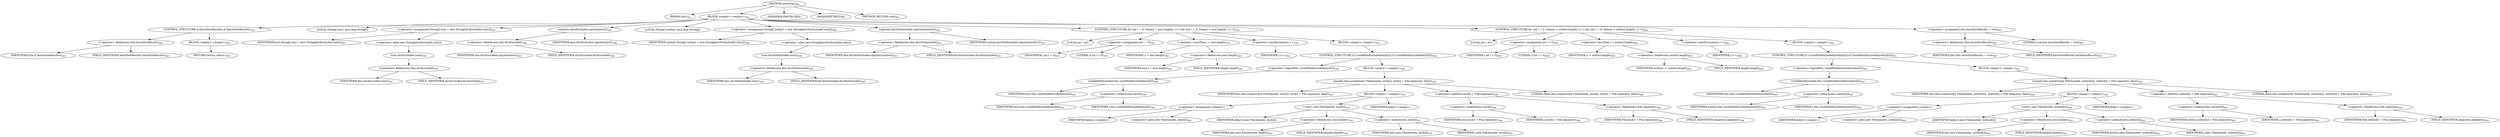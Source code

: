 digraph "slowScan" {  
"716" [label = <(METHOD,slowScan)<SUB>582</SUB>> ]
"27" [label = <(PARAM,this)<SUB>582</SUB>> ]
"717" [label = <(BLOCK,&lt;empty&gt;,&lt;empty&gt;)<SUB>582</SUB>> ]
"718" [label = <(CONTROL_STRUCTURE,if (haveSlowResults),if (haveSlowResults))<SUB>583</SUB>> ]
"719" [label = <(&lt;operator&gt;.fieldAccess,this.haveSlowResults)<SUB>583</SUB>> ]
"720" [label = <(IDENTIFIER,this,if (haveSlowResults))<SUB>583</SUB>> ]
"721" [label = <(FIELD_IDENTIFIER,haveSlowResults,haveSlowResults)<SUB>583</SUB>> ]
"722" [label = <(BLOCK,&lt;empty&gt;,&lt;empty&gt;)<SUB>583</SUB>> ]
"723" [label = <(RETURN,return;,return;)<SUB>584</SUB>> ]
"724" [label = <(LOCAL,String[] excl: java.lang.String[])> ]
"725" [label = <(&lt;operator&gt;.assignment,String[] excl = new String[dirsExcluded.size()])<SUB>587</SUB>> ]
"726" [label = <(IDENTIFIER,excl,String[] excl = new String[dirsExcluded.size()])<SUB>587</SUB>> ]
"727" [label = <(&lt;operator&gt;.alloc,new String[dirsExcluded.size()])> ]
"728" [label = <(size,dirsExcluded.size())<SUB>587</SUB>> ]
"729" [label = <(&lt;operator&gt;.fieldAccess,this.dirsExcluded)<SUB>587</SUB>> ]
"730" [label = <(IDENTIFIER,this,dirsExcluded.size())<SUB>587</SUB>> ]
"731" [label = <(FIELD_IDENTIFIER,dirsExcluded,dirsExcluded)<SUB>587</SUB>> ]
"732" [label = <(copyInto,dirsExcluded.copyInto(excl))<SUB>588</SUB>> ]
"733" [label = <(&lt;operator&gt;.fieldAccess,this.dirsExcluded)<SUB>588</SUB>> ]
"734" [label = <(IDENTIFIER,this,dirsExcluded.copyInto(excl))<SUB>588</SUB>> ]
"735" [label = <(FIELD_IDENTIFIER,dirsExcluded,dirsExcluded)<SUB>588</SUB>> ]
"736" [label = <(IDENTIFIER,excl,dirsExcluded.copyInto(excl))<SUB>588</SUB>> ]
"737" [label = <(LOCAL,String[] notIncl: java.lang.String[])> ]
"738" [label = <(&lt;operator&gt;.assignment,String[] notIncl = new String[dirsNotIncluded.size()])<SUB>590</SUB>> ]
"739" [label = <(IDENTIFIER,notIncl,String[] notIncl = new String[dirsNotIncluded.size()])<SUB>590</SUB>> ]
"740" [label = <(&lt;operator&gt;.alloc,new String[dirsNotIncluded.size()])> ]
"741" [label = <(size,dirsNotIncluded.size())<SUB>590</SUB>> ]
"742" [label = <(&lt;operator&gt;.fieldAccess,this.dirsNotIncluded)<SUB>590</SUB>> ]
"743" [label = <(IDENTIFIER,this,dirsNotIncluded.size())<SUB>590</SUB>> ]
"744" [label = <(FIELD_IDENTIFIER,dirsNotIncluded,dirsNotIncluded)<SUB>590</SUB>> ]
"745" [label = <(copyInto,dirsNotIncluded.copyInto(notIncl))<SUB>591</SUB>> ]
"746" [label = <(&lt;operator&gt;.fieldAccess,this.dirsNotIncluded)<SUB>591</SUB>> ]
"747" [label = <(IDENTIFIER,this,dirsNotIncluded.copyInto(notIncl))<SUB>591</SUB>> ]
"748" [label = <(FIELD_IDENTIFIER,dirsNotIncluded,dirsNotIncluded)<SUB>591</SUB>> ]
"749" [label = <(IDENTIFIER,notIncl,dirsNotIncluded.copyInto(notIncl))<SUB>591</SUB>> ]
"750" [label = <(CONTROL_STRUCTURE,for (int i = 0; Some(i &lt; excl.length); i++),for (int i = 0; Some(i &lt; excl.length); i++))<SUB>593</SUB>> ]
"751" [label = <(LOCAL,int i: int)> ]
"752" [label = <(&lt;operator&gt;.assignment,int i = 0)<SUB>593</SUB>> ]
"753" [label = <(IDENTIFIER,i,int i = 0)<SUB>593</SUB>> ]
"754" [label = <(LITERAL,0,int i = 0)<SUB>593</SUB>> ]
"755" [label = <(&lt;operator&gt;.lessThan,i &lt; excl.length)<SUB>593</SUB>> ]
"756" [label = <(IDENTIFIER,i,i &lt; excl.length)<SUB>593</SUB>> ]
"757" [label = <(&lt;operator&gt;.fieldAccess,excl.length)<SUB>593</SUB>> ]
"758" [label = <(IDENTIFIER,excl,i &lt; excl.length)<SUB>593</SUB>> ]
"759" [label = <(FIELD_IDENTIFIER,length,length)<SUB>593</SUB>> ]
"760" [label = <(&lt;operator&gt;.postIncrement,i++)<SUB>593</SUB>> ]
"761" [label = <(IDENTIFIER,i,i++)<SUB>593</SUB>> ]
"762" [label = <(BLOCK,&lt;empty&gt;,&lt;empty&gt;)<SUB>593</SUB>> ]
"763" [label = <(CONTROL_STRUCTURE,if (!couldHoldIncluded(excl[i])),if (!couldHoldIncluded(excl[i])))<SUB>594</SUB>> ]
"764" [label = <(&lt;operator&gt;.logicalNot,!couldHoldIncluded(excl[i]))<SUB>594</SUB>> ]
"765" [label = <(couldHoldIncluded,this.couldHoldIncluded(excl[i]))<SUB>594</SUB>> ]
"26" [label = <(IDENTIFIER,this,this.couldHoldIncluded(excl[i]))<SUB>594</SUB>> ]
"766" [label = <(&lt;operator&gt;.indexAccess,excl[i])<SUB>594</SUB>> ]
"767" [label = <(IDENTIFIER,excl,this.couldHoldIncluded(excl[i]))<SUB>594</SUB>> ]
"768" [label = <(IDENTIFIER,i,this.couldHoldIncluded(excl[i]))<SUB>594</SUB>> ]
"769" [label = <(BLOCK,&lt;empty&gt;,&lt;empty&gt;)<SUB>594</SUB>> ]
"770" [label = <(scandir,this.scandir(new File(basedir, excl[i]), excl[i] + File.separator, false))<SUB>595</SUB>> ]
"28" [label = <(IDENTIFIER,this,this.scandir(new File(basedir, excl[i]), excl[i] + File.separator, false))<SUB>595</SUB>> ]
"771" [label = <(BLOCK,&lt;empty&gt;,&lt;empty&gt;)<SUB>595</SUB>> ]
"772" [label = <(&lt;operator&gt;.assignment,&lt;empty&gt;)> ]
"773" [label = <(IDENTIFIER,$obj12,&lt;empty&gt;)> ]
"774" [label = <(&lt;operator&gt;.alloc,new File(basedir, excl[i]))<SUB>595</SUB>> ]
"775" [label = <(&lt;init&gt;,new File(basedir, excl[i]))<SUB>595</SUB>> ]
"776" [label = <(IDENTIFIER,$obj12,new File(basedir, excl[i]))> ]
"777" [label = <(&lt;operator&gt;.fieldAccess,this.basedir)<SUB>595</SUB>> ]
"778" [label = <(IDENTIFIER,this,new File(basedir, excl[i]))<SUB>595</SUB>> ]
"779" [label = <(FIELD_IDENTIFIER,basedir,basedir)<SUB>595</SUB>> ]
"780" [label = <(&lt;operator&gt;.indexAccess,excl[i])<SUB>595</SUB>> ]
"781" [label = <(IDENTIFIER,excl,new File(basedir, excl[i]))<SUB>595</SUB>> ]
"782" [label = <(IDENTIFIER,i,new File(basedir, excl[i]))<SUB>595</SUB>> ]
"783" [label = <(IDENTIFIER,$obj12,&lt;empty&gt;)> ]
"784" [label = <(&lt;operator&gt;.addition,excl[i] + File.separator)<SUB>596</SUB>> ]
"785" [label = <(&lt;operator&gt;.indexAccess,excl[i])<SUB>596</SUB>> ]
"786" [label = <(IDENTIFIER,excl,excl[i] + File.separator)<SUB>596</SUB>> ]
"787" [label = <(IDENTIFIER,i,excl[i] + File.separator)<SUB>596</SUB>> ]
"788" [label = <(&lt;operator&gt;.fieldAccess,File.separator)<SUB>596</SUB>> ]
"789" [label = <(IDENTIFIER,File,excl[i] + File.separator)<SUB>596</SUB>> ]
"790" [label = <(FIELD_IDENTIFIER,separator,separator)<SUB>596</SUB>> ]
"791" [label = <(LITERAL,false,this.scandir(new File(basedir, excl[i]), excl[i] + File.separator, false))<SUB>596</SUB>> ]
"792" [label = <(CONTROL_STRUCTURE,for (int i = 0; Some(i &lt; notIncl.length); i++),for (int i = 0; Some(i &lt; notIncl.length); i++))<SUB>600</SUB>> ]
"793" [label = <(LOCAL,int i: int)> ]
"794" [label = <(&lt;operator&gt;.assignment,int i = 0)<SUB>600</SUB>> ]
"795" [label = <(IDENTIFIER,i,int i = 0)<SUB>600</SUB>> ]
"796" [label = <(LITERAL,0,int i = 0)<SUB>600</SUB>> ]
"797" [label = <(&lt;operator&gt;.lessThan,i &lt; notIncl.length)<SUB>600</SUB>> ]
"798" [label = <(IDENTIFIER,i,i &lt; notIncl.length)<SUB>600</SUB>> ]
"799" [label = <(&lt;operator&gt;.fieldAccess,notIncl.length)<SUB>600</SUB>> ]
"800" [label = <(IDENTIFIER,notIncl,i &lt; notIncl.length)<SUB>600</SUB>> ]
"801" [label = <(FIELD_IDENTIFIER,length,length)<SUB>600</SUB>> ]
"802" [label = <(&lt;operator&gt;.postIncrement,i++)<SUB>600</SUB>> ]
"803" [label = <(IDENTIFIER,i,i++)<SUB>600</SUB>> ]
"804" [label = <(BLOCK,&lt;empty&gt;,&lt;empty&gt;)<SUB>600</SUB>> ]
"805" [label = <(CONTROL_STRUCTURE,if (!couldHoldIncluded(notIncl[i])),if (!couldHoldIncluded(notIncl[i])))<SUB>601</SUB>> ]
"806" [label = <(&lt;operator&gt;.logicalNot,!couldHoldIncluded(notIncl[i]))<SUB>601</SUB>> ]
"807" [label = <(couldHoldIncluded,this.couldHoldIncluded(notIncl[i]))<SUB>601</SUB>> ]
"29" [label = <(IDENTIFIER,this,this.couldHoldIncluded(notIncl[i]))<SUB>601</SUB>> ]
"808" [label = <(&lt;operator&gt;.indexAccess,notIncl[i])<SUB>601</SUB>> ]
"809" [label = <(IDENTIFIER,notIncl,this.couldHoldIncluded(notIncl[i]))<SUB>601</SUB>> ]
"810" [label = <(IDENTIFIER,i,this.couldHoldIncluded(notIncl[i]))<SUB>601</SUB>> ]
"811" [label = <(BLOCK,&lt;empty&gt;,&lt;empty&gt;)<SUB>601</SUB>> ]
"812" [label = <(scandir,this.scandir(new File(basedir, notIncl[i]), notIncl[i] + File.separator, false))<SUB>602</SUB>> ]
"30" [label = <(IDENTIFIER,this,this.scandir(new File(basedir, notIncl[i]), notIncl[i] + File.separator, false))<SUB>602</SUB>> ]
"813" [label = <(BLOCK,&lt;empty&gt;,&lt;empty&gt;)<SUB>602</SUB>> ]
"814" [label = <(&lt;operator&gt;.assignment,&lt;empty&gt;)> ]
"815" [label = <(IDENTIFIER,$obj13,&lt;empty&gt;)> ]
"816" [label = <(&lt;operator&gt;.alloc,new File(basedir, notIncl[i]))<SUB>602</SUB>> ]
"817" [label = <(&lt;init&gt;,new File(basedir, notIncl[i]))<SUB>602</SUB>> ]
"818" [label = <(IDENTIFIER,$obj13,new File(basedir, notIncl[i]))> ]
"819" [label = <(&lt;operator&gt;.fieldAccess,this.basedir)<SUB>602</SUB>> ]
"820" [label = <(IDENTIFIER,this,new File(basedir, notIncl[i]))<SUB>602</SUB>> ]
"821" [label = <(FIELD_IDENTIFIER,basedir,basedir)<SUB>602</SUB>> ]
"822" [label = <(&lt;operator&gt;.indexAccess,notIncl[i])<SUB>602</SUB>> ]
"823" [label = <(IDENTIFIER,notIncl,new File(basedir, notIncl[i]))<SUB>602</SUB>> ]
"824" [label = <(IDENTIFIER,i,new File(basedir, notIncl[i]))<SUB>602</SUB>> ]
"825" [label = <(IDENTIFIER,$obj13,&lt;empty&gt;)> ]
"826" [label = <(&lt;operator&gt;.addition,notIncl[i] + File.separator)<SUB>603</SUB>> ]
"827" [label = <(&lt;operator&gt;.indexAccess,notIncl[i])<SUB>603</SUB>> ]
"828" [label = <(IDENTIFIER,notIncl,notIncl[i] + File.separator)<SUB>603</SUB>> ]
"829" [label = <(IDENTIFIER,i,notIncl[i] + File.separator)<SUB>603</SUB>> ]
"830" [label = <(&lt;operator&gt;.fieldAccess,File.separator)<SUB>603</SUB>> ]
"831" [label = <(IDENTIFIER,File,notIncl[i] + File.separator)<SUB>603</SUB>> ]
"832" [label = <(FIELD_IDENTIFIER,separator,separator)<SUB>603</SUB>> ]
"833" [label = <(LITERAL,false,this.scandir(new File(basedir, notIncl[i]), notIncl[i] + File.separator, false))<SUB>603</SUB>> ]
"834" [label = <(&lt;operator&gt;.assignment,this.haveSlowResults = true)<SUB>607</SUB>> ]
"835" [label = <(&lt;operator&gt;.fieldAccess,this.haveSlowResults)<SUB>607</SUB>> ]
"836" [label = <(IDENTIFIER,this,this.haveSlowResults = true)<SUB>607</SUB>> ]
"837" [label = <(FIELD_IDENTIFIER,haveSlowResults,haveSlowResults)<SUB>607</SUB>> ]
"838" [label = <(LITERAL,true,this.haveSlowResults = true)<SUB>607</SUB>> ]
"839" [label = <(MODIFIER,PROTECTED)> ]
"840" [label = <(MODIFIER,VIRTUAL)> ]
"841" [label = <(METHOD_RETURN,void)<SUB>582</SUB>> ]
  "716" -> "27" 
  "716" -> "717" 
  "716" -> "839" 
  "716" -> "840" 
  "716" -> "841" 
  "717" -> "718" 
  "717" -> "724" 
  "717" -> "725" 
  "717" -> "732" 
  "717" -> "737" 
  "717" -> "738" 
  "717" -> "745" 
  "717" -> "750" 
  "717" -> "792" 
  "717" -> "834" 
  "718" -> "719" 
  "718" -> "722" 
  "719" -> "720" 
  "719" -> "721" 
  "722" -> "723" 
  "725" -> "726" 
  "725" -> "727" 
  "727" -> "728" 
  "728" -> "729" 
  "729" -> "730" 
  "729" -> "731" 
  "732" -> "733" 
  "732" -> "736" 
  "733" -> "734" 
  "733" -> "735" 
  "738" -> "739" 
  "738" -> "740" 
  "740" -> "741" 
  "741" -> "742" 
  "742" -> "743" 
  "742" -> "744" 
  "745" -> "746" 
  "745" -> "749" 
  "746" -> "747" 
  "746" -> "748" 
  "750" -> "751" 
  "750" -> "752" 
  "750" -> "755" 
  "750" -> "760" 
  "750" -> "762" 
  "752" -> "753" 
  "752" -> "754" 
  "755" -> "756" 
  "755" -> "757" 
  "757" -> "758" 
  "757" -> "759" 
  "760" -> "761" 
  "762" -> "763" 
  "763" -> "764" 
  "763" -> "769" 
  "764" -> "765" 
  "765" -> "26" 
  "765" -> "766" 
  "766" -> "767" 
  "766" -> "768" 
  "769" -> "770" 
  "770" -> "28" 
  "770" -> "771" 
  "770" -> "784" 
  "770" -> "791" 
  "771" -> "772" 
  "771" -> "775" 
  "771" -> "783" 
  "772" -> "773" 
  "772" -> "774" 
  "775" -> "776" 
  "775" -> "777" 
  "775" -> "780" 
  "777" -> "778" 
  "777" -> "779" 
  "780" -> "781" 
  "780" -> "782" 
  "784" -> "785" 
  "784" -> "788" 
  "785" -> "786" 
  "785" -> "787" 
  "788" -> "789" 
  "788" -> "790" 
  "792" -> "793" 
  "792" -> "794" 
  "792" -> "797" 
  "792" -> "802" 
  "792" -> "804" 
  "794" -> "795" 
  "794" -> "796" 
  "797" -> "798" 
  "797" -> "799" 
  "799" -> "800" 
  "799" -> "801" 
  "802" -> "803" 
  "804" -> "805" 
  "805" -> "806" 
  "805" -> "811" 
  "806" -> "807" 
  "807" -> "29" 
  "807" -> "808" 
  "808" -> "809" 
  "808" -> "810" 
  "811" -> "812" 
  "812" -> "30" 
  "812" -> "813" 
  "812" -> "826" 
  "812" -> "833" 
  "813" -> "814" 
  "813" -> "817" 
  "813" -> "825" 
  "814" -> "815" 
  "814" -> "816" 
  "817" -> "818" 
  "817" -> "819" 
  "817" -> "822" 
  "819" -> "820" 
  "819" -> "821" 
  "822" -> "823" 
  "822" -> "824" 
  "826" -> "827" 
  "826" -> "830" 
  "827" -> "828" 
  "827" -> "829" 
  "830" -> "831" 
  "830" -> "832" 
  "834" -> "835" 
  "834" -> "838" 
  "835" -> "836" 
  "835" -> "837" 
}
